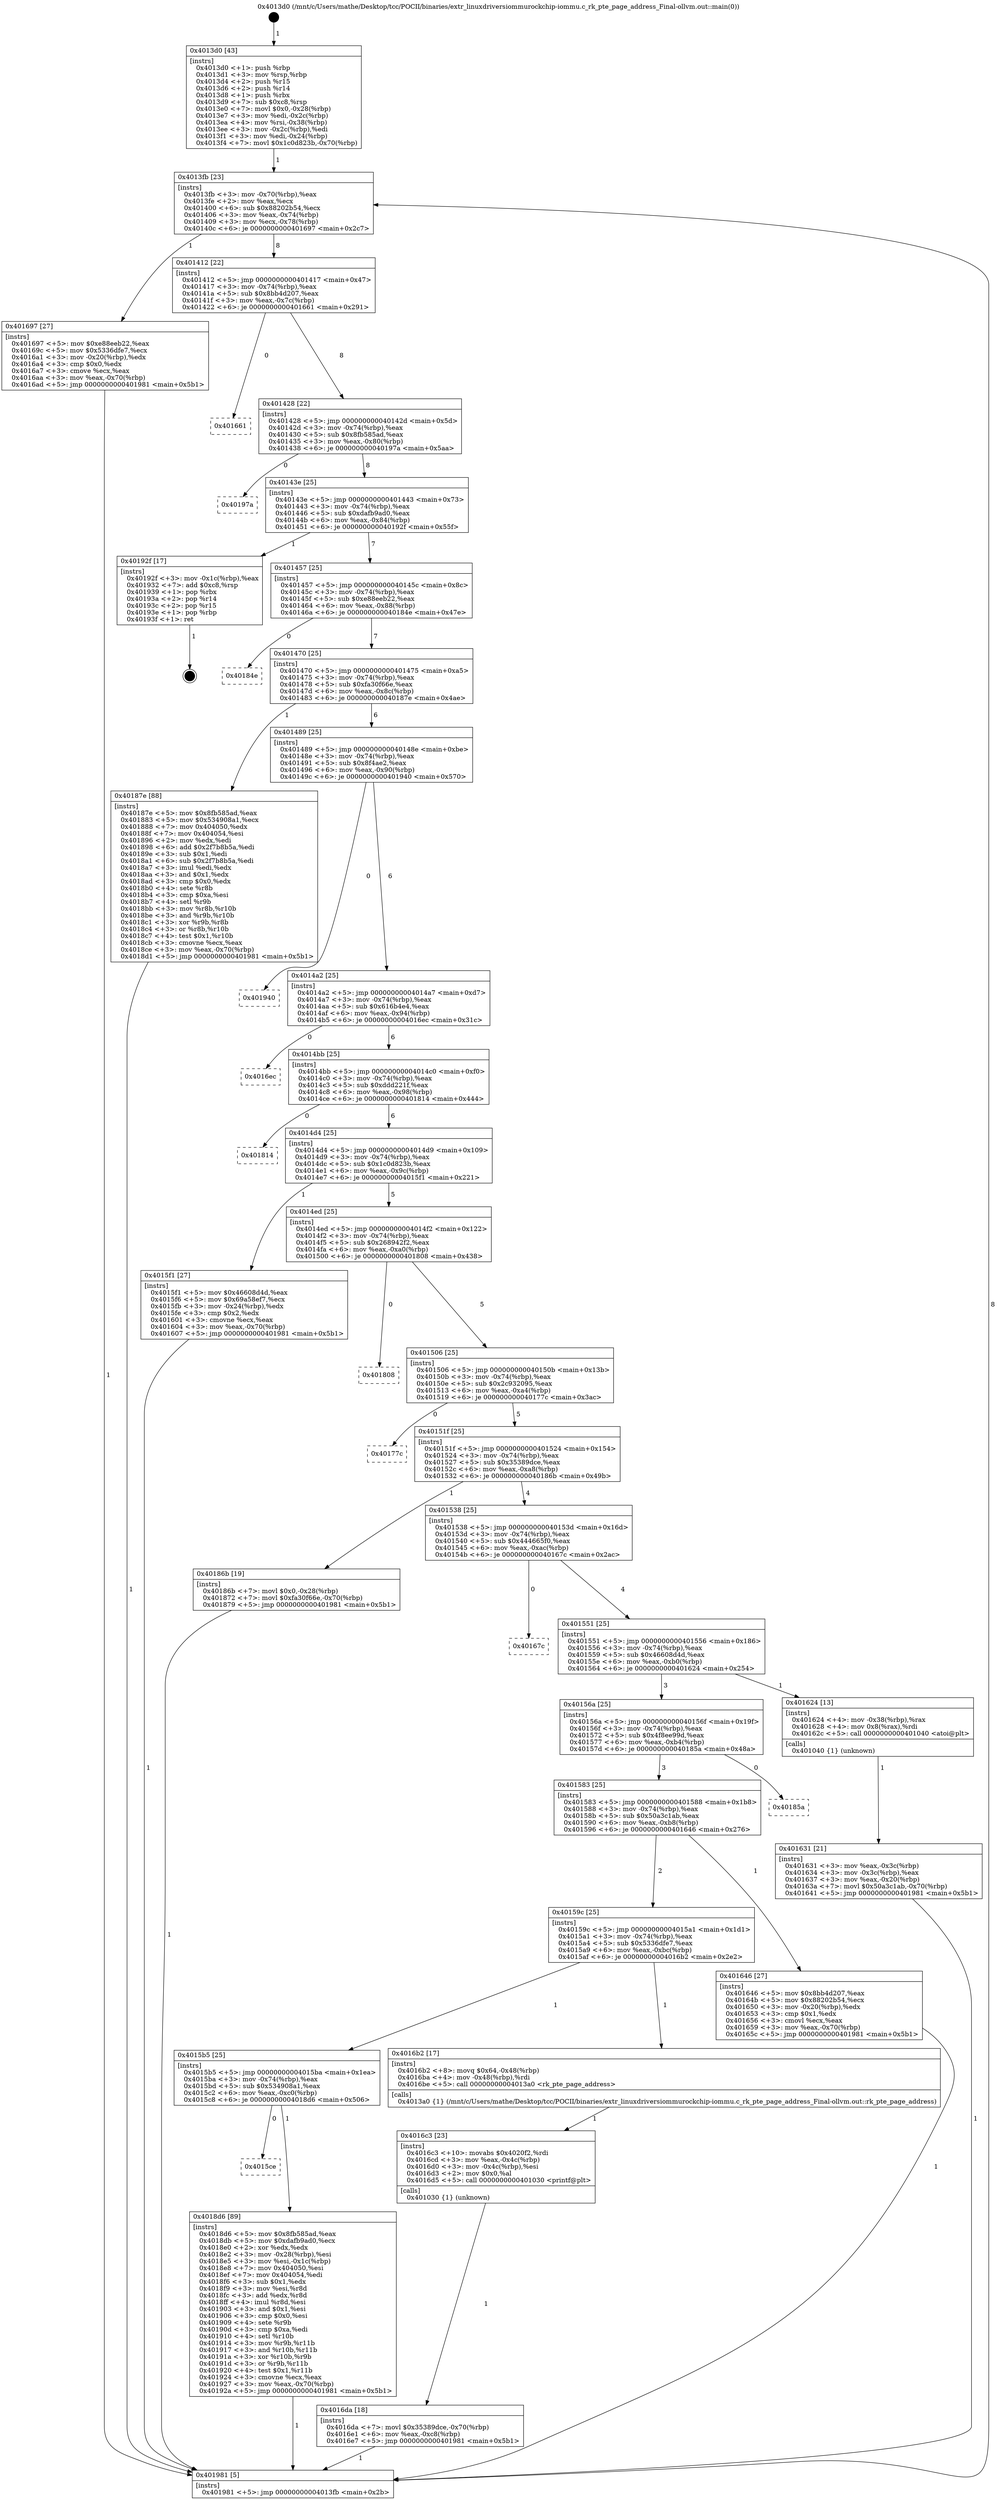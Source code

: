 digraph "0x4013d0" {
  label = "0x4013d0 (/mnt/c/Users/mathe/Desktop/tcc/POCII/binaries/extr_linuxdriversiommurockchip-iommu.c_rk_pte_page_address_Final-ollvm.out::main(0))"
  labelloc = "t"
  node[shape=record]

  Entry [label="",width=0.3,height=0.3,shape=circle,fillcolor=black,style=filled]
  "0x4013fb" [label="{
     0x4013fb [23]\l
     | [instrs]\l
     &nbsp;&nbsp;0x4013fb \<+3\>: mov -0x70(%rbp),%eax\l
     &nbsp;&nbsp;0x4013fe \<+2\>: mov %eax,%ecx\l
     &nbsp;&nbsp;0x401400 \<+6\>: sub $0x88202b54,%ecx\l
     &nbsp;&nbsp;0x401406 \<+3\>: mov %eax,-0x74(%rbp)\l
     &nbsp;&nbsp;0x401409 \<+3\>: mov %ecx,-0x78(%rbp)\l
     &nbsp;&nbsp;0x40140c \<+6\>: je 0000000000401697 \<main+0x2c7\>\l
  }"]
  "0x401697" [label="{
     0x401697 [27]\l
     | [instrs]\l
     &nbsp;&nbsp;0x401697 \<+5\>: mov $0xe88eeb22,%eax\l
     &nbsp;&nbsp;0x40169c \<+5\>: mov $0x5336dfe7,%ecx\l
     &nbsp;&nbsp;0x4016a1 \<+3\>: mov -0x20(%rbp),%edx\l
     &nbsp;&nbsp;0x4016a4 \<+3\>: cmp $0x0,%edx\l
     &nbsp;&nbsp;0x4016a7 \<+3\>: cmove %ecx,%eax\l
     &nbsp;&nbsp;0x4016aa \<+3\>: mov %eax,-0x70(%rbp)\l
     &nbsp;&nbsp;0x4016ad \<+5\>: jmp 0000000000401981 \<main+0x5b1\>\l
  }"]
  "0x401412" [label="{
     0x401412 [22]\l
     | [instrs]\l
     &nbsp;&nbsp;0x401412 \<+5\>: jmp 0000000000401417 \<main+0x47\>\l
     &nbsp;&nbsp;0x401417 \<+3\>: mov -0x74(%rbp),%eax\l
     &nbsp;&nbsp;0x40141a \<+5\>: sub $0x8bb4d207,%eax\l
     &nbsp;&nbsp;0x40141f \<+3\>: mov %eax,-0x7c(%rbp)\l
     &nbsp;&nbsp;0x401422 \<+6\>: je 0000000000401661 \<main+0x291\>\l
  }"]
  Exit [label="",width=0.3,height=0.3,shape=circle,fillcolor=black,style=filled,peripheries=2]
  "0x401661" [label="{
     0x401661\l
  }", style=dashed]
  "0x401428" [label="{
     0x401428 [22]\l
     | [instrs]\l
     &nbsp;&nbsp;0x401428 \<+5\>: jmp 000000000040142d \<main+0x5d\>\l
     &nbsp;&nbsp;0x40142d \<+3\>: mov -0x74(%rbp),%eax\l
     &nbsp;&nbsp;0x401430 \<+5\>: sub $0x8fb585ad,%eax\l
     &nbsp;&nbsp;0x401435 \<+3\>: mov %eax,-0x80(%rbp)\l
     &nbsp;&nbsp;0x401438 \<+6\>: je 000000000040197a \<main+0x5aa\>\l
  }"]
  "0x4015ce" [label="{
     0x4015ce\l
  }", style=dashed]
  "0x40197a" [label="{
     0x40197a\l
  }", style=dashed]
  "0x40143e" [label="{
     0x40143e [25]\l
     | [instrs]\l
     &nbsp;&nbsp;0x40143e \<+5\>: jmp 0000000000401443 \<main+0x73\>\l
     &nbsp;&nbsp;0x401443 \<+3\>: mov -0x74(%rbp),%eax\l
     &nbsp;&nbsp;0x401446 \<+5\>: sub $0xdafb9ad0,%eax\l
     &nbsp;&nbsp;0x40144b \<+6\>: mov %eax,-0x84(%rbp)\l
     &nbsp;&nbsp;0x401451 \<+6\>: je 000000000040192f \<main+0x55f\>\l
  }"]
  "0x4018d6" [label="{
     0x4018d6 [89]\l
     | [instrs]\l
     &nbsp;&nbsp;0x4018d6 \<+5\>: mov $0x8fb585ad,%eax\l
     &nbsp;&nbsp;0x4018db \<+5\>: mov $0xdafb9ad0,%ecx\l
     &nbsp;&nbsp;0x4018e0 \<+2\>: xor %edx,%edx\l
     &nbsp;&nbsp;0x4018e2 \<+3\>: mov -0x28(%rbp),%esi\l
     &nbsp;&nbsp;0x4018e5 \<+3\>: mov %esi,-0x1c(%rbp)\l
     &nbsp;&nbsp;0x4018e8 \<+7\>: mov 0x404050,%esi\l
     &nbsp;&nbsp;0x4018ef \<+7\>: mov 0x404054,%edi\l
     &nbsp;&nbsp;0x4018f6 \<+3\>: sub $0x1,%edx\l
     &nbsp;&nbsp;0x4018f9 \<+3\>: mov %esi,%r8d\l
     &nbsp;&nbsp;0x4018fc \<+3\>: add %edx,%r8d\l
     &nbsp;&nbsp;0x4018ff \<+4\>: imul %r8d,%esi\l
     &nbsp;&nbsp;0x401903 \<+3\>: and $0x1,%esi\l
     &nbsp;&nbsp;0x401906 \<+3\>: cmp $0x0,%esi\l
     &nbsp;&nbsp;0x401909 \<+4\>: sete %r9b\l
     &nbsp;&nbsp;0x40190d \<+3\>: cmp $0xa,%edi\l
     &nbsp;&nbsp;0x401910 \<+4\>: setl %r10b\l
     &nbsp;&nbsp;0x401914 \<+3\>: mov %r9b,%r11b\l
     &nbsp;&nbsp;0x401917 \<+3\>: and %r10b,%r11b\l
     &nbsp;&nbsp;0x40191a \<+3\>: xor %r10b,%r9b\l
     &nbsp;&nbsp;0x40191d \<+3\>: or %r9b,%r11b\l
     &nbsp;&nbsp;0x401920 \<+4\>: test $0x1,%r11b\l
     &nbsp;&nbsp;0x401924 \<+3\>: cmovne %ecx,%eax\l
     &nbsp;&nbsp;0x401927 \<+3\>: mov %eax,-0x70(%rbp)\l
     &nbsp;&nbsp;0x40192a \<+5\>: jmp 0000000000401981 \<main+0x5b1\>\l
  }"]
  "0x40192f" [label="{
     0x40192f [17]\l
     | [instrs]\l
     &nbsp;&nbsp;0x40192f \<+3\>: mov -0x1c(%rbp),%eax\l
     &nbsp;&nbsp;0x401932 \<+7\>: add $0xc8,%rsp\l
     &nbsp;&nbsp;0x401939 \<+1\>: pop %rbx\l
     &nbsp;&nbsp;0x40193a \<+2\>: pop %r14\l
     &nbsp;&nbsp;0x40193c \<+2\>: pop %r15\l
     &nbsp;&nbsp;0x40193e \<+1\>: pop %rbp\l
     &nbsp;&nbsp;0x40193f \<+1\>: ret\l
  }"]
  "0x401457" [label="{
     0x401457 [25]\l
     | [instrs]\l
     &nbsp;&nbsp;0x401457 \<+5\>: jmp 000000000040145c \<main+0x8c\>\l
     &nbsp;&nbsp;0x40145c \<+3\>: mov -0x74(%rbp),%eax\l
     &nbsp;&nbsp;0x40145f \<+5\>: sub $0xe88eeb22,%eax\l
     &nbsp;&nbsp;0x401464 \<+6\>: mov %eax,-0x88(%rbp)\l
     &nbsp;&nbsp;0x40146a \<+6\>: je 000000000040184e \<main+0x47e\>\l
  }"]
  "0x4016da" [label="{
     0x4016da [18]\l
     | [instrs]\l
     &nbsp;&nbsp;0x4016da \<+7\>: movl $0x35389dce,-0x70(%rbp)\l
     &nbsp;&nbsp;0x4016e1 \<+6\>: mov %eax,-0xc8(%rbp)\l
     &nbsp;&nbsp;0x4016e7 \<+5\>: jmp 0000000000401981 \<main+0x5b1\>\l
  }"]
  "0x40184e" [label="{
     0x40184e\l
  }", style=dashed]
  "0x401470" [label="{
     0x401470 [25]\l
     | [instrs]\l
     &nbsp;&nbsp;0x401470 \<+5\>: jmp 0000000000401475 \<main+0xa5\>\l
     &nbsp;&nbsp;0x401475 \<+3\>: mov -0x74(%rbp),%eax\l
     &nbsp;&nbsp;0x401478 \<+5\>: sub $0xfa30f66e,%eax\l
     &nbsp;&nbsp;0x40147d \<+6\>: mov %eax,-0x8c(%rbp)\l
     &nbsp;&nbsp;0x401483 \<+6\>: je 000000000040187e \<main+0x4ae\>\l
  }"]
  "0x4016c3" [label="{
     0x4016c3 [23]\l
     | [instrs]\l
     &nbsp;&nbsp;0x4016c3 \<+10\>: movabs $0x4020f2,%rdi\l
     &nbsp;&nbsp;0x4016cd \<+3\>: mov %eax,-0x4c(%rbp)\l
     &nbsp;&nbsp;0x4016d0 \<+3\>: mov -0x4c(%rbp),%esi\l
     &nbsp;&nbsp;0x4016d3 \<+2\>: mov $0x0,%al\l
     &nbsp;&nbsp;0x4016d5 \<+5\>: call 0000000000401030 \<printf@plt\>\l
     | [calls]\l
     &nbsp;&nbsp;0x401030 \{1\} (unknown)\l
  }"]
  "0x40187e" [label="{
     0x40187e [88]\l
     | [instrs]\l
     &nbsp;&nbsp;0x40187e \<+5\>: mov $0x8fb585ad,%eax\l
     &nbsp;&nbsp;0x401883 \<+5\>: mov $0x534908a1,%ecx\l
     &nbsp;&nbsp;0x401888 \<+7\>: mov 0x404050,%edx\l
     &nbsp;&nbsp;0x40188f \<+7\>: mov 0x404054,%esi\l
     &nbsp;&nbsp;0x401896 \<+2\>: mov %edx,%edi\l
     &nbsp;&nbsp;0x401898 \<+6\>: add $0x2f7b8b5a,%edi\l
     &nbsp;&nbsp;0x40189e \<+3\>: sub $0x1,%edi\l
     &nbsp;&nbsp;0x4018a1 \<+6\>: sub $0x2f7b8b5a,%edi\l
     &nbsp;&nbsp;0x4018a7 \<+3\>: imul %edi,%edx\l
     &nbsp;&nbsp;0x4018aa \<+3\>: and $0x1,%edx\l
     &nbsp;&nbsp;0x4018ad \<+3\>: cmp $0x0,%edx\l
     &nbsp;&nbsp;0x4018b0 \<+4\>: sete %r8b\l
     &nbsp;&nbsp;0x4018b4 \<+3\>: cmp $0xa,%esi\l
     &nbsp;&nbsp;0x4018b7 \<+4\>: setl %r9b\l
     &nbsp;&nbsp;0x4018bb \<+3\>: mov %r8b,%r10b\l
     &nbsp;&nbsp;0x4018be \<+3\>: and %r9b,%r10b\l
     &nbsp;&nbsp;0x4018c1 \<+3\>: xor %r9b,%r8b\l
     &nbsp;&nbsp;0x4018c4 \<+3\>: or %r8b,%r10b\l
     &nbsp;&nbsp;0x4018c7 \<+4\>: test $0x1,%r10b\l
     &nbsp;&nbsp;0x4018cb \<+3\>: cmovne %ecx,%eax\l
     &nbsp;&nbsp;0x4018ce \<+3\>: mov %eax,-0x70(%rbp)\l
     &nbsp;&nbsp;0x4018d1 \<+5\>: jmp 0000000000401981 \<main+0x5b1\>\l
  }"]
  "0x401489" [label="{
     0x401489 [25]\l
     | [instrs]\l
     &nbsp;&nbsp;0x401489 \<+5\>: jmp 000000000040148e \<main+0xbe\>\l
     &nbsp;&nbsp;0x40148e \<+3\>: mov -0x74(%rbp),%eax\l
     &nbsp;&nbsp;0x401491 \<+5\>: sub $0x8f4ae2,%eax\l
     &nbsp;&nbsp;0x401496 \<+6\>: mov %eax,-0x90(%rbp)\l
     &nbsp;&nbsp;0x40149c \<+6\>: je 0000000000401940 \<main+0x570\>\l
  }"]
  "0x4015b5" [label="{
     0x4015b5 [25]\l
     | [instrs]\l
     &nbsp;&nbsp;0x4015b5 \<+5\>: jmp 00000000004015ba \<main+0x1ea\>\l
     &nbsp;&nbsp;0x4015ba \<+3\>: mov -0x74(%rbp),%eax\l
     &nbsp;&nbsp;0x4015bd \<+5\>: sub $0x534908a1,%eax\l
     &nbsp;&nbsp;0x4015c2 \<+6\>: mov %eax,-0xc0(%rbp)\l
     &nbsp;&nbsp;0x4015c8 \<+6\>: je 00000000004018d6 \<main+0x506\>\l
  }"]
  "0x401940" [label="{
     0x401940\l
  }", style=dashed]
  "0x4014a2" [label="{
     0x4014a2 [25]\l
     | [instrs]\l
     &nbsp;&nbsp;0x4014a2 \<+5\>: jmp 00000000004014a7 \<main+0xd7\>\l
     &nbsp;&nbsp;0x4014a7 \<+3\>: mov -0x74(%rbp),%eax\l
     &nbsp;&nbsp;0x4014aa \<+5\>: sub $0x616b4e4,%eax\l
     &nbsp;&nbsp;0x4014af \<+6\>: mov %eax,-0x94(%rbp)\l
     &nbsp;&nbsp;0x4014b5 \<+6\>: je 00000000004016ec \<main+0x31c\>\l
  }"]
  "0x4016b2" [label="{
     0x4016b2 [17]\l
     | [instrs]\l
     &nbsp;&nbsp;0x4016b2 \<+8\>: movq $0x64,-0x48(%rbp)\l
     &nbsp;&nbsp;0x4016ba \<+4\>: mov -0x48(%rbp),%rdi\l
     &nbsp;&nbsp;0x4016be \<+5\>: call 00000000004013a0 \<rk_pte_page_address\>\l
     | [calls]\l
     &nbsp;&nbsp;0x4013a0 \{1\} (/mnt/c/Users/mathe/Desktop/tcc/POCII/binaries/extr_linuxdriversiommurockchip-iommu.c_rk_pte_page_address_Final-ollvm.out::rk_pte_page_address)\l
  }"]
  "0x4016ec" [label="{
     0x4016ec\l
  }", style=dashed]
  "0x4014bb" [label="{
     0x4014bb [25]\l
     | [instrs]\l
     &nbsp;&nbsp;0x4014bb \<+5\>: jmp 00000000004014c0 \<main+0xf0\>\l
     &nbsp;&nbsp;0x4014c0 \<+3\>: mov -0x74(%rbp),%eax\l
     &nbsp;&nbsp;0x4014c3 \<+5\>: sub $0xddd221f,%eax\l
     &nbsp;&nbsp;0x4014c8 \<+6\>: mov %eax,-0x98(%rbp)\l
     &nbsp;&nbsp;0x4014ce \<+6\>: je 0000000000401814 \<main+0x444\>\l
  }"]
  "0x40159c" [label="{
     0x40159c [25]\l
     | [instrs]\l
     &nbsp;&nbsp;0x40159c \<+5\>: jmp 00000000004015a1 \<main+0x1d1\>\l
     &nbsp;&nbsp;0x4015a1 \<+3\>: mov -0x74(%rbp),%eax\l
     &nbsp;&nbsp;0x4015a4 \<+5\>: sub $0x5336dfe7,%eax\l
     &nbsp;&nbsp;0x4015a9 \<+6\>: mov %eax,-0xbc(%rbp)\l
     &nbsp;&nbsp;0x4015af \<+6\>: je 00000000004016b2 \<main+0x2e2\>\l
  }"]
  "0x401814" [label="{
     0x401814\l
  }", style=dashed]
  "0x4014d4" [label="{
     0x4014d4 [25]\l
     | [instrs]\l
     &nbsp;&nbsp;0x4014d4 \<+5\>: jmp 00000000004014d9 \<main+0x109\>\l
     &nbsp;&nbsp;0x4014d9 \<+3\>: mov -0x74(%rbp),%eax\l
     &nbsp;&nbsp;0x4014dc \<+5\>: sub $0x1c0d823b,%eax\l
     &nbsp;&nbsp;0x4014e1 \<+6\>: mov %eax,-0x9c(%rbp)\l
     &nbsp;&nbsp;0x4014e7 \<+6\>: je 00000000004015f1 \<main+0x221\>\l
  }"]
  "0x401646" [label="{
     0x401646 [27]\l
     | [instrs]\l
     &nbsp;&nbsp;0x401646 \<+5\>: mov $0x8bb4d207,%eax\l
     &nbsp;&nbsp;0x40164b \<+5\>: mov $0x88202b54,%ecx\l
     &nbsp;&nbsp;0x401650 \<+3\>: mov -0x20(%rbp),%edx\l
     &nbsp;&nbsp;0x401653 \<+3\>: cmp $0x1,%edx\l
     &nbsp;&nbsp;0x401656 \<+3\>: cmovl %ecx,%eax\l
     &nbsp;&nbsp;0x401659 \<+3\>: mov %eax,-0x70(%rbp)\l
     &nbsp;&nbsp;0x40165c \<+5\>: jmp 0000000000401981 \<main+0x5b1\>\l
  }"]
  "0x4015f1" [label="{
     0x4015f1 [27]\l
     | [instrs]\l
     &nbsp;&nbsp;0x4015f1 \<+5\>: mov $0x46608d4d,%eax\l
     &nbsp;&nbsp;0x4015f6 \<+5\>: mov $0x69a58ef7,%ecx\l
     &nbsp;&nbsp;0x4015fb \<+3\>: mov -0x24(%rbp),%edx\l
     &nbsp;&nbsp;0x4015fe \<+3\>: cmp $0x2,%edx\l
     &nbsp;&nbsp;0x401601 \<+3\>: cmovne %ecx,%eax\l
     &nbsp;&nbsp;0x401604 \<+3\>: mov %eax,-0x70(%rbp)\l
     &nbsp;&nbsp;0x401607 \<+5\>: jmp 0000000000401981 \<main+0x5b1\>\l
  }"]
  "0x4014ed" [label="{
     0x4014ed [25]\l
     | [instrs]\l
     &nbsp;&nbsp;0x4014ed \<+5\>: jmp 00000000004014f2 \<main+0x122\>\l
     &nbsp;&nbsp;0x4014f2 \<+3\>: mov -0x74(%rbp),%eax\l
     &nbsp;&nbsp;0x4014f5 \<+5\>: sub $0x268942f2,%eax\l
     &nbsp;&nbsp;0x4014fa \<+6\>: mov %eax,-0xa0(%rbp)\l
     &nbsp;&nbsp;0x401500 \<+6\>: je 0000000000401808 \<main+0x438\>\l
  }"]
  "0x401981" [label="{
     0x401981 [5]\l
     | [instrs]\l
     &nbsp;&nbsp;0x401981 \<+5\>: jmp 00000000004013fb \<main+0x2b\>\l
  }"]
  "0x4013d0" [label="{
     0x4013d0 [43]\l
     | [instrs]\l
     &nbsp;&nbsp;0x4013d0 \<+1\>: push %rbp\l
     &nbsp;&nbsp;0x4013d1 \<+3\>: mov %rsp,%rbp\l
     &nbsp;&nbsp;0x4013d4 \<+2\>: push %r15\l
     &nbsp;&nbsp;0x4013d6 \<+2\>: push %r14\l
     &nbsp;&nbsp;0x4013d8 \<+1\>: push %rbx\l
     &nbsp;&nbsp;0x4013d9 \<+7\>: sub $0xc8,%rsp\l
     &nbsp;&nbsp;0x4013e0 \<+7\>: movl $0x0,-0x28(%rbp)\l
     &nbsp;&nbsp;0x4013e7 \<+3\>: mov %edi,-0x2c(%rbp)\l
     &nbsp;&nbsp;0x4013ea \<+4\>: mov %rsi,-0x38(%rbp)\l
     &nbsp;&nbsp;0x4013ee \<+3\>: mov -0x2c(%rbp),%edi\l
     &nbsp;&nbsp;0x4013f1 \<+3\>: mov %edi,-0x24(%rbp)\l
     &nbsp;&nbsp;0x4013f4 \<+7\>: movl $0x1c0d823b,-0x70(%rbp)\l
  }"]
  "0x401583" [label="{
     0x401583 [25]\l
     | [instrs]\l
     &nbsp;&nbsp;0x401583 \<+5\>: jmp 0000000000401588 \<main+0x1b8\>\l
     &nbsp;&nbsp;0x401588 \<+3\>: mov -0x74(%rbp),%eax\l
     &nbsp;&nbsp;0x40158b \<+5\>: sub $0x50a3c1ab,%eax\l
     &nbsp;&nbsp;0x401590 \<+6\>: mov %eax,-0xb8(%rbp)\l
     &nbsp;&nbsp;0x401596 \<+6\>: je 0000000000401646 \<main+0x276\>\l
  }"]
  "0x401808" [label="{
     0x401808\l
  }", style=dashed]
  "0x401506" [label="{
     0x401506 [25]\l
     | [instrs]\l
     &nbsp;&nbsp;0x401506 \<+5\>: jmp 000000000040150b \<main+0x13b\>\l
     &nbsp;&nbsp;0x40150b \<+3\>: mov -0x74(%rbp),%eax\l
     &nbsp;&nbsp;0x40150e \<+5\>: sub $0x2c932095,%eax\l
     &nbsp;&nbsp;0x401513 \<+6\>: mov %eax,-0xa4(%rbp)\l
     &nbsp;&nbsp;0x401519 \<+6\>: je 000000000040177c \<main+0x3ac\>\l
  }"]
  "0x40185a" [label="{
     0x40185a\l
  }", style=dashed]
  "0x40177c" [label="{
     0x40177c\l
  }", style=dashed]
  "0x40151f" [label="{
     0x40151f [25]\l
     | [instrs]\l
     &nbsp;&nbsp;0x40151f \<+5\>: jmp 0000000000401524 \<main+0x154\>\l
     &nbsp;&nbsp;0x401524 \<+3\>: mov -0x74(%rbp),%eax\l
     &nbsp;&nbsp;0x401527 \<+5\>: sub $0x35389dce,%eax\l
     &nbsp;&nbsp;0x40152c \<+6\>: mov %eax,-0xa8(%rbp)\l
     &nbsp;&nbsp;0x401532 \<+6\>: je 000000000040186b \<main+0x49b\>\l
  }"]
  "0x401631" [label="{
     0x401631 [21]\l
     | [instrs]\l
     &nbsp;&nbsp;0x401631 \<+3\>: mov %eax,-0x3c(%rbp)\l
     &nbsp;&nbsp;0x401634 \<+3\>: mov -0x3c(%rbp),%eax\l
     &nbsp;&nbsp;0x401637 \<+3\>: mov %eax,-0x20(%rbp)\l
     &nbsp;&nbsp;0x40163a \<+7\>: movl $0x50a3c1ab,-0x70(%rbp)\l
     &nbsp;&nbsp;0x401641 \<+5\>: jmp 0000000000401981 \<main+0x5b1\>\l
  }"]
  "0x40186b" [label="{
     0x40186b [19]\l
     | [instrs]\l
     &nbsp;&nbsp;0x40186b \<+7\>: movl $0x0,-0x28(%rbp)\l
     &nbsp;&nbsp;0x401872 \<+7\>: movl $0xfa30f66e,-0x70(%rbp)\l
     &nbsp;&nbsp;0x401879 \<+5\>: jmp 0000000000401981 \<main+0x5b1\>\l
  }"]
  "0x401538" [label="{
     0x401538 [25]\l
     | [instrs]\l
     &nbsp;&nbsp;0x401538 \<+5\>: jmp 000000000040153d \<main+0x16d\>\l
     &nbsp;&nbsp;0x40153d \<+3\>: mov -0x74(%rbp),%eax\l
     &nbsp;&nbsp;0x401540 \<+5\>: sub $0x444665f0,%eax\l
     &nbsp;&nbsp;0x401545 \<+6\>: mov %eax,-0xac(%rbp)\l
     &nbsp;&nbsp;0x40154b \<+6\>: je 000000000040167c \<main+0x2ac\>\l
  }"]
  "0x40156a" [label="{
     0x40156a [25]\l
     | [instrs]\l
     &nbsp;&nbsp;0x40156a \<+5\>: jmp 000000000040156f \<main+0x19f\>\l
     &nbsp;&nbsp;0x40156f \<+3\>: mov -0x74(%rbp),%eax\l
     &nbsp;&nbsp;0x401572 \<+5\>: sub $0x4f8ee99d,%eax\l
     &nbsp;&nbsp;0x401577 \<+6\>: mov %eax,-0xb4(%rbp)\l
     &nbsp;&nbsp;0x40157d \<+6\>: je 000000000040185a \<main+0x48a\>\l
  }"]
  "0x40167c" [label="{
     0x40167c\l
  }", style=dashed]
  "0x401551" [label="{
     0x401551 [25]\l
     | [instrs]\l
     &nbsp;&nbsp;0x401551 \<+5\>: jmp 0000000000401556 \<main+0x186\>\l
     &nbsp;&nbsp;0x401556 \<+3\>: mov -0x74(%rbp),%eax\l
     &nbsp;&nbsp;0x401559 \<+5\>: sub $0x46608d4d,%eax\l
     &nbsp;&nbsp;0x40155e \<+6\>: mov %eax,-0xb0(%rbp)\l
     &nbsp;&nbsp;0x401564 \<+6\>: je 0000000000401624 \<main+0x254\>\l
  }"]
  "0x401624" [label="{
     0x401624 [13]\l
     | [instrs]\l
     &nbsp;&nbsp;0x401624 \<+4\>: mov -0x38(%rbp),%rax\l
     &nbsp;&nbsp;0x401628 \<+4\>: mov 0x8(%rax),%rdi\l
     &nbsp;&nbsp;0x40162c \<+5\>: call 0000000000401040 \<atoi@plt\>\l
     | [calls]\l
     &nbsp;&nbsp;0x401040 \{1\} (unknown)\l
  }"]
  Entry -> "0x4013d0" [label=" 1"]
  "0x4013fb" -> "0x401697" [label=" 1"]
  "0x4013fb" -> "0x401412" [label=" 8"]
  "0x40192f" -> Exit [label=" 1"]
  "0x401412" -> "0x401661" [label=" 0"]
  "0x401412" -> "0x401428" [label=" 8"]
  "0x4018d6" -> "0x401981" [label=" 1"]
  "0x401428" -> "0x40197a" [label=" 0"]
  "0x401428" -> "0x40143e" [label=" 8"]
  "0x4015b5" -> "0x4015ce" [label=" 0"]
  "0x40143e" -> "0x40192f" [label=" 1"]
  "0x40143e" -> "0x401457" [label=" 7"]
  "0x4015b5" -> "0x4018d6" [label=" 1"]
  "0x401457" -> "0x40184e" [label=" 0"]
  "0x401457" -> "0x401470" [label=" 7"]
  "0x40187e" -> "0x401981" [label=" 1"]
  "0x401470" -> "0x40187e" [label=" 1"]
  "0x401470" -> "0x401489" [label=" 6"]
  "0x40186b" -> "0x401981" [label=" 1"]
  "0x401489" -> "0x401940" [label=" 0"]
  "0x401489" -> "0x4014a2" [label=" 6"]
  "0x4016da" -> "0x401981" [label=" 1"]
  "0x4014a2" -> "0x4016ec" [label=" 0"]
  "0x4014a2" -> "0x4014bb" [label=" 6"]
  "0x4016c3" -> "0x4016da" [label=" 1"]
  "0x4014bb" -> "0x401814" [label=" 0"]
  "0x4014bb" -> "0x4014d4" [label=" 6"]
  "0x40159c" -> "0x4015b5" [label=" 1"]
  "0x4014d4" -> "0x4015f1" [label=" 1"]
  "0x4014d4" -> "0x4014ed" [label=" 5"]
  "0x4015f1" -> "0x401981" [label=" 1"]
  "0x4013d0" -> "0x4013fb" [label=" 1"]
  "0x401981" -> "0x4013fb" [label=" 8"]
  "0x40159c" -> "0x4016b2" [label=" 1"]
  "0x4014ed" -> "0x401808" [label=" 0"]
  "0x4014ed" -> "0x401506" [label=" 5"]
  "0x401697" -> "0x401981" [label=" 1"]
  "0x401506" -> "0x40177c" [label=" 0"]
  "0x401506" -> "0x40151f" [label=" 5"]
  "0x401646" -> "0x401981" [label=" 1"]
  "0x40151f" -> "0x40186b" [label=" 1"]
  "0x40151f" -> "0x401538" [label=" 4"]
  "0x401583" -> "0x401646" [label=" 1"]
  "0x401538" -> "0x40167c" [label=" 0"]
  "0x401538" -> "0x401551" [label=" 4"]
  "0x4016b2" -> "0x4016c3" [label=" 1"]
  "0x401551" -> "0x401624" [label=" 1"]
  "0x401551" -> "0x40156a" [label=" 3"]
  "0x401624" -> "0x401631" [label=" 1"]
  "0x401631" -> "0x401981" [label=" 1"]
  "0x401583" -> "0x40159c" [label=" 2"]
  "0x40156a" -> "0x40185a" [label=" 0"]
  "0x40156a" -> "0x401583" [label=" 3"]
}
